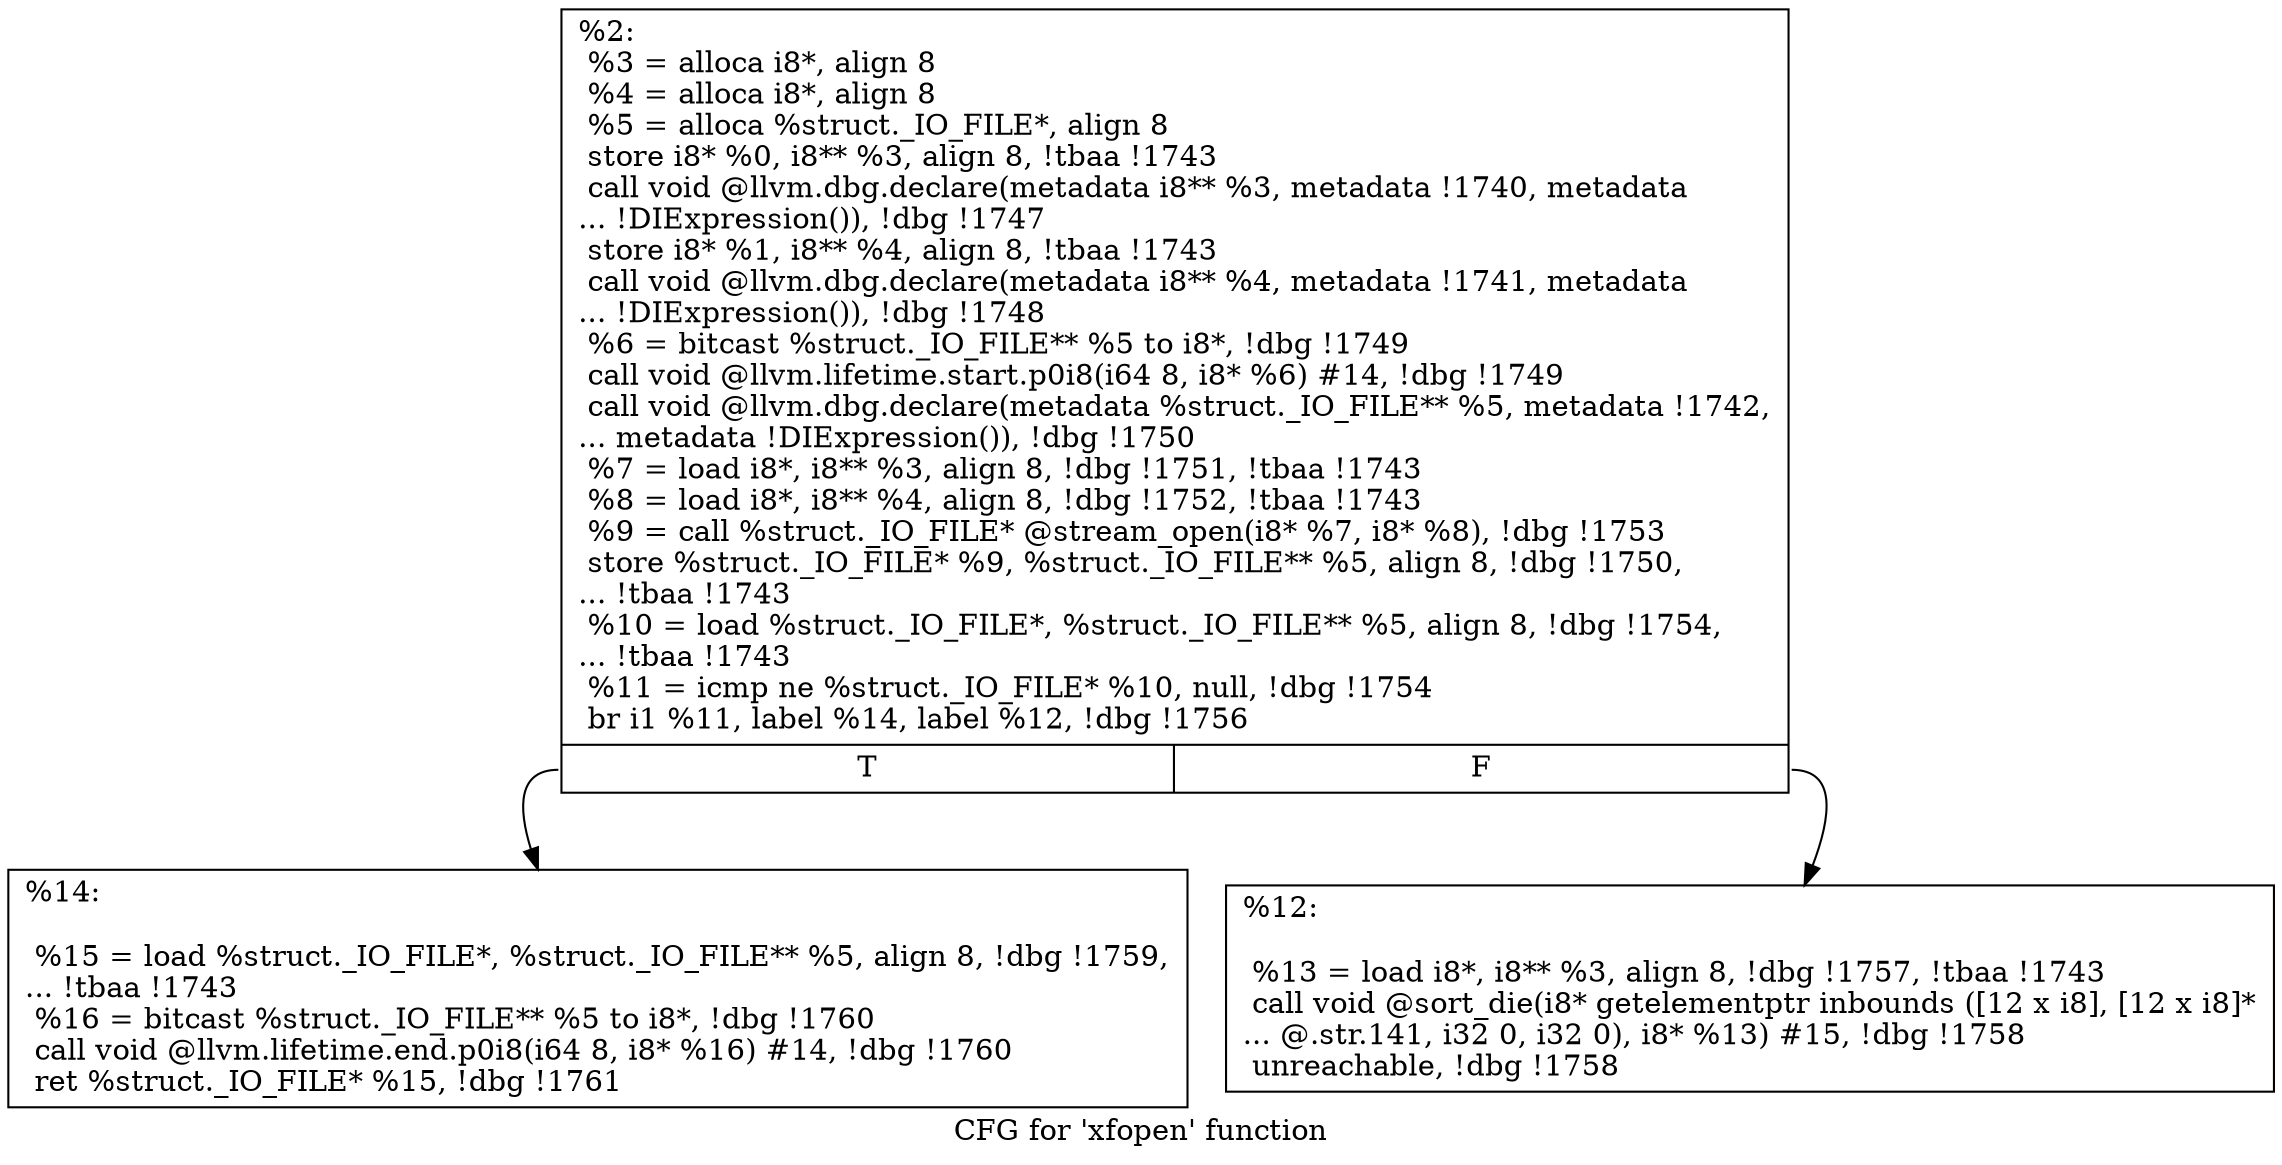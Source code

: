 digraph "CFG for 'xfopen' function" {
	label="CFG for 'xfopen' function";

	Node0x1e59e40 [shape=record,label="{%2:\l  %3 = alloca i8*, align 8\l  %4 = alloca i8*, align 8\l  %5 = alloca %struct._IO_FILE*, align 8\l  store i8* %0, i8** %3, align 8, !tbaa !1743\l  call void @llvm.dbg.declare(metadata i8** %3, metadata !1740, metadata\l... !DIExpression()), !dbg !1747\l  store i8* %1, i8** %4, align 8, !tbaa !1743\l  call void @llvm.dbg.declare(metadata i8** %4, metadata !1741, metadata\l... !DIExpression()), !dbg !1748\l  %6 = bitcast %struct._IO_FILE** %5 to i8*, !dbg !1749\l  call void @llvm.lifetime.start.p0i8(i64 8, i8* %6) #14, !dbg !1749\l  call void @llvm.dbg.declare(metadata %struct._IO_FILE** %5, metadata !1742,\l... metadata !DIExpression()), !dbg !1750\l  %7 = load i8*, i8** %3, align 8, !dbg !1751, !tbaa !1743\l  %8 = load i8*, i8** %4, align 8, !dbg !1752, !tbaa !1743\l  %9 = call %struct._IO_FILE* @stream_open(i8* %7, i8* %8), !dbg !1753\l  store %struct._IO_FILE* %9, %struct._IO_FILE** %5, align 8, !dbg !1750,\l... !tbaa !1743\l  %10 = load %struct._IO_FILE*, %struct._IO_FILE** %5, align 8, !dbg !1754,\l... !tbaa !1743\l  %11 = icmp ne %struct._IO_FILE* %10, null, !dbg !1754\l  br i1 %11, label %14, label %12, !dbg !1756\l|{<s0>T|<s1>F}}"];
	Node0x1e59e40:s0 -> Node0x1e5c880;
	Node0x1e59e40:s1 -> Node0x1e5c830;
	Node0x1e5c830 [shape=record,label="{%12:\l\l  %13 = load i8*, i8** %3, align 8, !dbg !1757, !tbaa !1743\l  call void @sort_die(i8* getelementptr inbounds ([12 x i8], [12 x i8]*\l... @.str.141, i32 0, i32 0), i8* %13) #15, !dbg !1758\l  unreachable, !dbg !1758\l}"];
	Node0x1e5c880 [shape=record,label="{%14:\l\l  %15 = load %struct._IO_FILE*, %struct._IO_FILE** %5, align 8, !dbg !1759,\l... !tbaa !1743\l  %16 = bitcast %struct._IO_FILE** %5 to i8*, !dbg !1760\l  call void @llvm.lifetime.end.p0i8(i64 8, i8* %16) #14, !dbg !1760\l  ret %struct._IO_FILE* %15, !dbg !1761\l}"];
}
